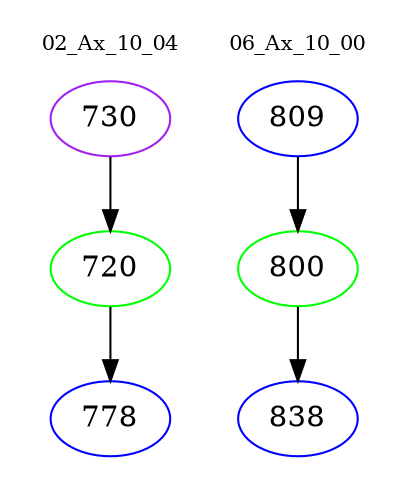 digraph{
subgraph cluster_0 {
color = white
label = "02_Ax_10_04";
fontsize=10;
T0_730 [label="730", color="purple"]
T0_730 -> T0_720 [color="black"]
T0_720 [label="720", color="green"]
T0_720 -> T0_778 [color="black"]
T0_778 [label="778", color="blue"]
}
subgraph cluster_1 {
color = white
label = "06_Ax_10_00";
fontsize=10;
T1_809 [label="809", color="blue"]
T1_809 -> T1_800 [color="black"]
T1_800 [label="800", color="green"]
T1_800 -> T1_838 [color="black"]
T1_838 [label="838", color="blue"]
}
}
